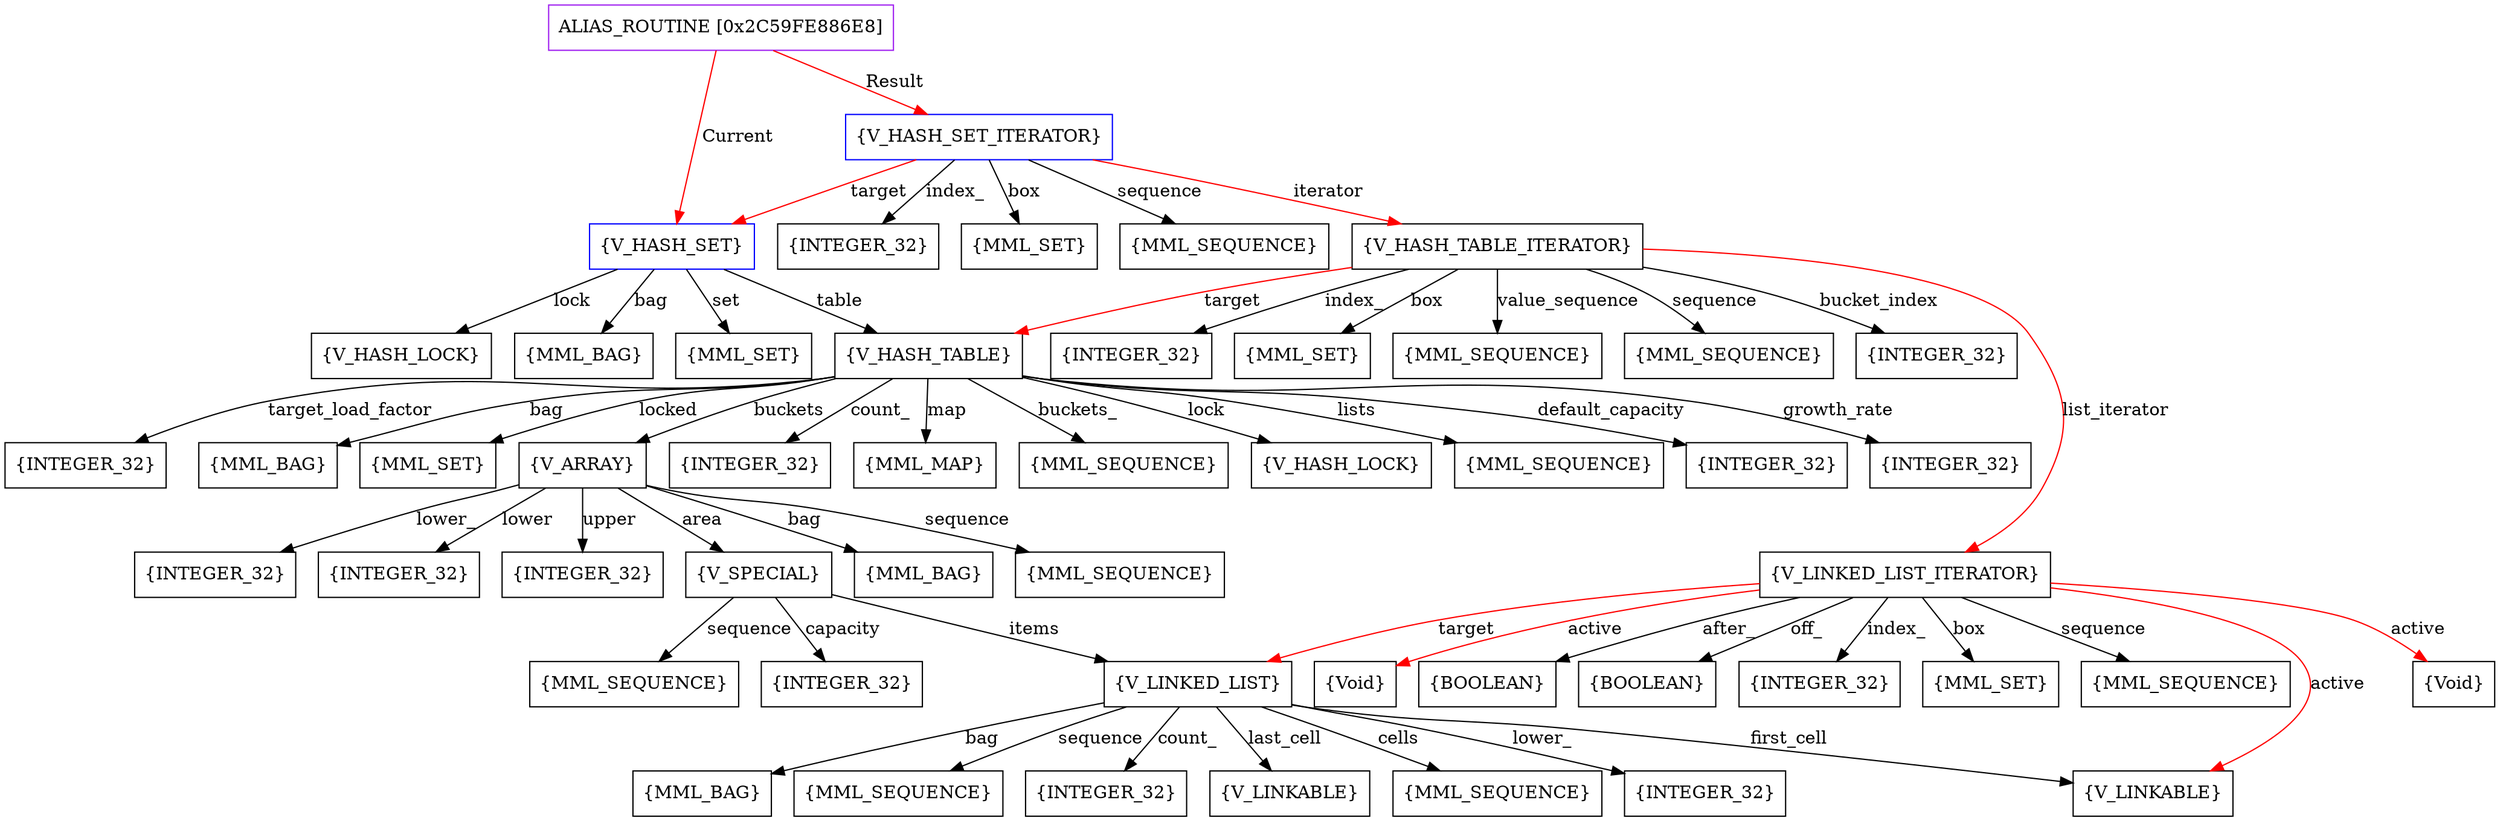 digraph g {
	node [shape=box]
	b1[color=purple label=<ALIAS_ROUTINE [0x2C59FE886E8]>]
	b2[color=blue label=<{V_HASH_SET}>]
	b3[label=<{MML_BAG}>]
	b4[label=<{MML_SET}>]
	b5[label=<{V_HASH_TABLE}>]
	b6[label=<{INTEGER_32}>]
	b7[label=<{INTEGER_32}>]
	b8[label=<{INTEGER_32}>]
	b9[label=<{MML_BAG}>]
	b10[label=<{MML_SET}>]
	b11[label=<{V_ARRAY}>]
	b12[label=<{MML_BAG}>]
	b13[label=<{MML_SEQUENCE}>]
	b14[label=<{INTEGER_32}>]
	b15[label=<{INTEGER_32}>]
	b16[label=<{INTEGER_32}>]
	b17[label=<{V_SPECIAL}>]
	b18[label=<{V_LINKED_LIST}>]
	b19[label=<{INTEGER_32}>]
	b20[label=<{MML_BAG}>]
	b21[label=<{MML_SEQUENCE}>]
	b22[label=<{INTEGER_32}>]
	b23[label=<{V_LINKABLE}>]
	b24[label=<{V_LINKABLE}>]
	b25[label=<{MML_SEQUENCE}>]
	b26[label=<{INTEGER_32}>]
	b27[label=<{MML_SEQUENCE}>]
	b28[label=<{INTEGER_32}>]
	b29[label=<{MML_MAP}>]
	b30[label=<{MML_SEQUENCE}>]
	b31[label=<{V_HASH_LOCK}>]
	b32[label=<{MML_SEQUENCE}>]
	b33[label=<{V_HASH_LOCK}>]
	b34[color=blue label=<{V_HASH_SET_ITERATOR}>]
	b35[label=<{INTEGER_32}>]
	b36[label=<{MML_SET}>]
	b37[label=<{MML_SEQUENCE}>]
	b38[label=<{V_HASH_TABLE_ITERATOR}>]
	b39[label=<{INTEGER_32}>]
	b40[label=<{MML_SET}>]
	b41[label=<{MML_SEQUENCE}>]
	b42[label=<{MML_SEQUENCE}>]
	b43[label=<{V_LINKED_LIST_ITERATOR}>]
	b44[label=<{BOOLEAN}>]
	b45[label=<{INTEGER_32}>]
	b46[label=<{MML_SET}>]
	b47[label=<{MML_SEQUENCE}>]
	b48[label=<{Void}>]
	b49[label=<{Void}>]
	b50[label=<{BOOLEAN}>]
	b51[label=<{INTEGER_32}>]
	b1->b2[color=red label=<Current>]
	b2->b3[label=<bag>]
	b2->b4[label=<set>]
	b2->b5[label=<table>]
	b5->b6[label=<default_capacity>]
	b5->b7[label=<growth_rate>]
	b5->b8[label=<target_load_factor>]
	b5->b9[label=<bag>]
	b5->b10[label=<locked>]
	b5->b11[label=<buckets>]
	b11->b12[label=<bag>]
	b11->b13[label=<sequence>]
	b11->b14[label=<lower_>]
	b11->b15[label=<lower>]
	b11->b16[label=<upper>]
	b11->b17[label=<area>]
	b17->b18[label=<items>]
	b18->b19[label=<lower_>]
	b18->b20[label=<bag>]
	b18->b21[label=<sequence>]
	b18->b22[label=<count_>]
	b18->b23[label=<first_cell>]
	b18->b24[label=<last_cell>]
	b18->b25[label=<cells>]
	b17->b26[label=<capacity>]
	b17->b27[label=<sequence>]
	b5->b28[label=<count_>]
	b5->b29[label=<map>]
	b5->b30[label=<buckets_>]
	b5->b31[label=<lock>]
	b5->b32[label=<lists>]
	b2->b33[label=<lock>]
	b1->b34[color=red label=<Result>]
	b34->b35[label=<index_>]
	b34->b36[label=<box>]
	b34->b37[label=<sequence>]
	b34->b2[color=red label=<target>]
	b34->b38[color=red label=<iterator>]
	b38->b39[label=<index_>]
	b38->b40[label=<box>]
	b38->b41[label=<value_sequence>]
	b38->b42[label=<sequence>]
	b38->b5[color=red label=<target>]
	b38->b43[color=red label=<list_iterator>]
	b43->b44[label=<off_>]
	b43->b45[label=<index_>]
	b43->b46[label=<box>]
	b43->b47[label=<sequence>]
	b43->b18[color=red label=<target>]
	b43->b23[color=red label=<active>]
	b43->b48[color=red label=<active>]
	b43->b49[color=red label=<active>]
	b43->b50[label=<after_>]
	b38->b51[label=<bucket_index>]
}
